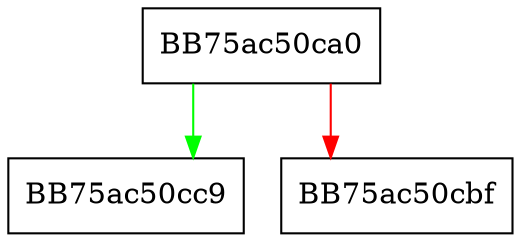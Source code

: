 digraph FindFirst {
  node [shape="box"];
  graph [splines=ortho];
  BB75ac50ca0 -> BB75ac50cc9 [color="green"];
  BB75ac50ca0 -> BB75ac50cbf [color="red"];
}